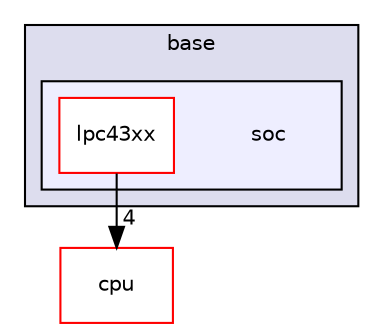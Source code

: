 digraph "muju/externals/base/soc" {
  compound=true
  node [ fontsize="10", fontname="Helvetica"];
  edge [ labelfontsize="10", labelfontname="Helvetica"];
  subgraph clusterdir_e97c52e681601d0de72ddf50829b8425 {
    graph [ bgcolor="#ddddee", pencolor="black", label="base" fontname="Helvetica", fontsize="10", URL="dir_e97c52e681601d0de72ddf50829b8425.html"]
  subgraph clusterdir_0b841e36a59cee30c118b68737c2184b {
    graph [ bgcolor="#eeeeff", pencolor="black", label="" URL="dir_0b841e36a59cee30c118b68737c2184b.html"];
    dir_0b841e36a59cee30c118b68737c2184b [shape=plaintext label="soc"];
    dir_dfec0b345460144aed1519f795ee1f52 [shape=box label="lpc43xx" color="red" fillcolor="white" style="filled" URL="dir_dfec0b345460144aed1519f795ee1f52.html"];
  }
  }
  dir_5605cd359a4e69632ec7c4a9a45cc4b2 [shape=box label="cpu" fillcolor="white" style="filled" color="red" URL="dir_5605cd359a4e69632ec7c4a9a45cc4b2.html"];
  dir_dfec0b345460144aed1519f795ee1f52->dir_5605cd359a4e69632ec7c4a9a45cc4b2 [headlabel="4", labeldistance=1.5 headhref="dir_000045_000037.html"];
}
